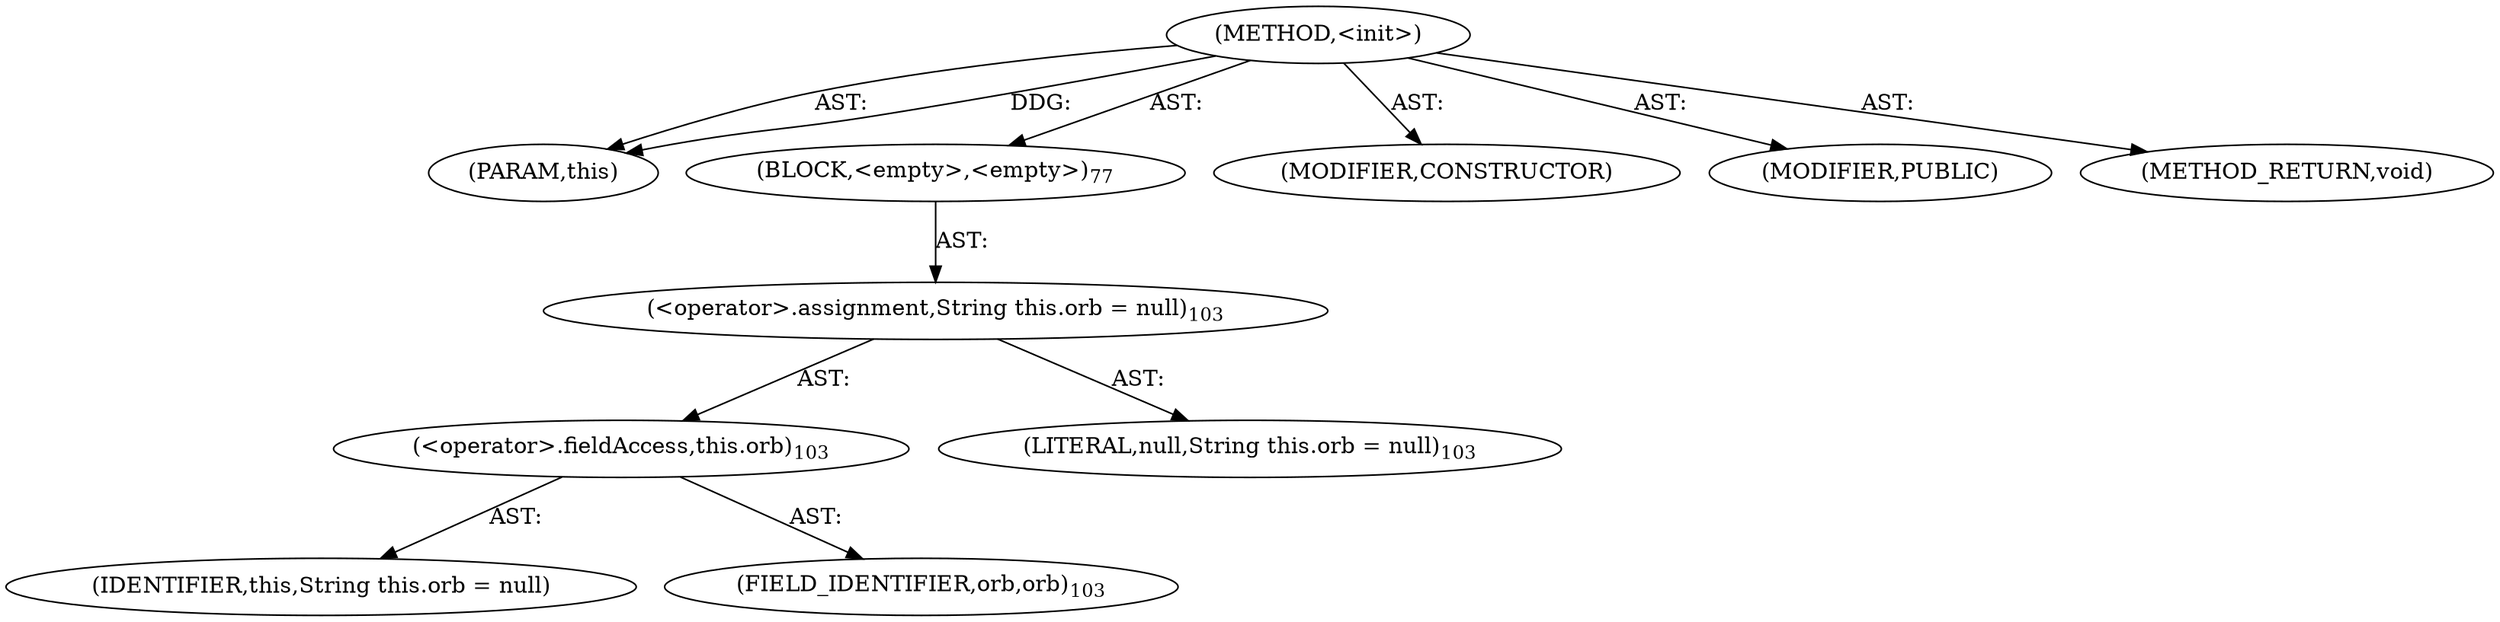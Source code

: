 digraph "&lt;init&gt;" {  
"111669149703" [label = <(METHOD,&lt;init&gt;)> ]
"115964117003" [label = <(PARAM,this)> ]
"25769803804" [label = <(BLOCK,&lt;empty&gt;,&lt;empty&gt;)<SUB>77</SUB>> ]
"30064771223" [label = <(&lt;operator&gt;.assignment,String this.orb = null)<SUB>103</SUB>> ]
"30064771224" [label = <(&lt;operator&gt;.fieldAccess,this.orb)<SUB>103</SUB>> ]
"68719476835" [label = <(IDENTIFIER,this,String this.orb = null)> ]
"55834574870" [label = <(FIELD_IDENTIFIER,orb,orb)<SUB>103</SUB>> ]
"90194313257" [label = <(LITERAL,null,String this.orb = null)<SUB>103</SUB>> ]
"133143986200" [label = <(MODIFIER,CONSTRUCTOR)> ]
"133143986201" [label = <(MODIFIER,PUBLIC)> ]
"128849018887" [label = <(METHOD_RETURN,void)> ]
  "111669149703" -> "115964117003"  [ label = "AST: "] 
  "111669149703" -> "25769803804"  [ label = "AST: "] 
  "111669149703" -> "133143986200"  [ label = "AST: "] 
  "111669149703" -> "133143986201"  [ label = "AST: "] 
  "111669149703" -> "128849018887"  [ label = "AST: "] 
  "25769803804" -> "30064771223"  [ label = "AST: "] 
  "30064771223" -> "30064771224"  [ label = "AST: "] 
  "30064771223" -> "90194313257"  [ label = "AST: "] 
  "30064771224" -> "68719476835"  [ label = "AST: "] 
  "30064771224" -> "55834574870"  [ label = "AST: "] 
  "111669149703" -> "115964117003"  [ label = "DDG: "] 
}
